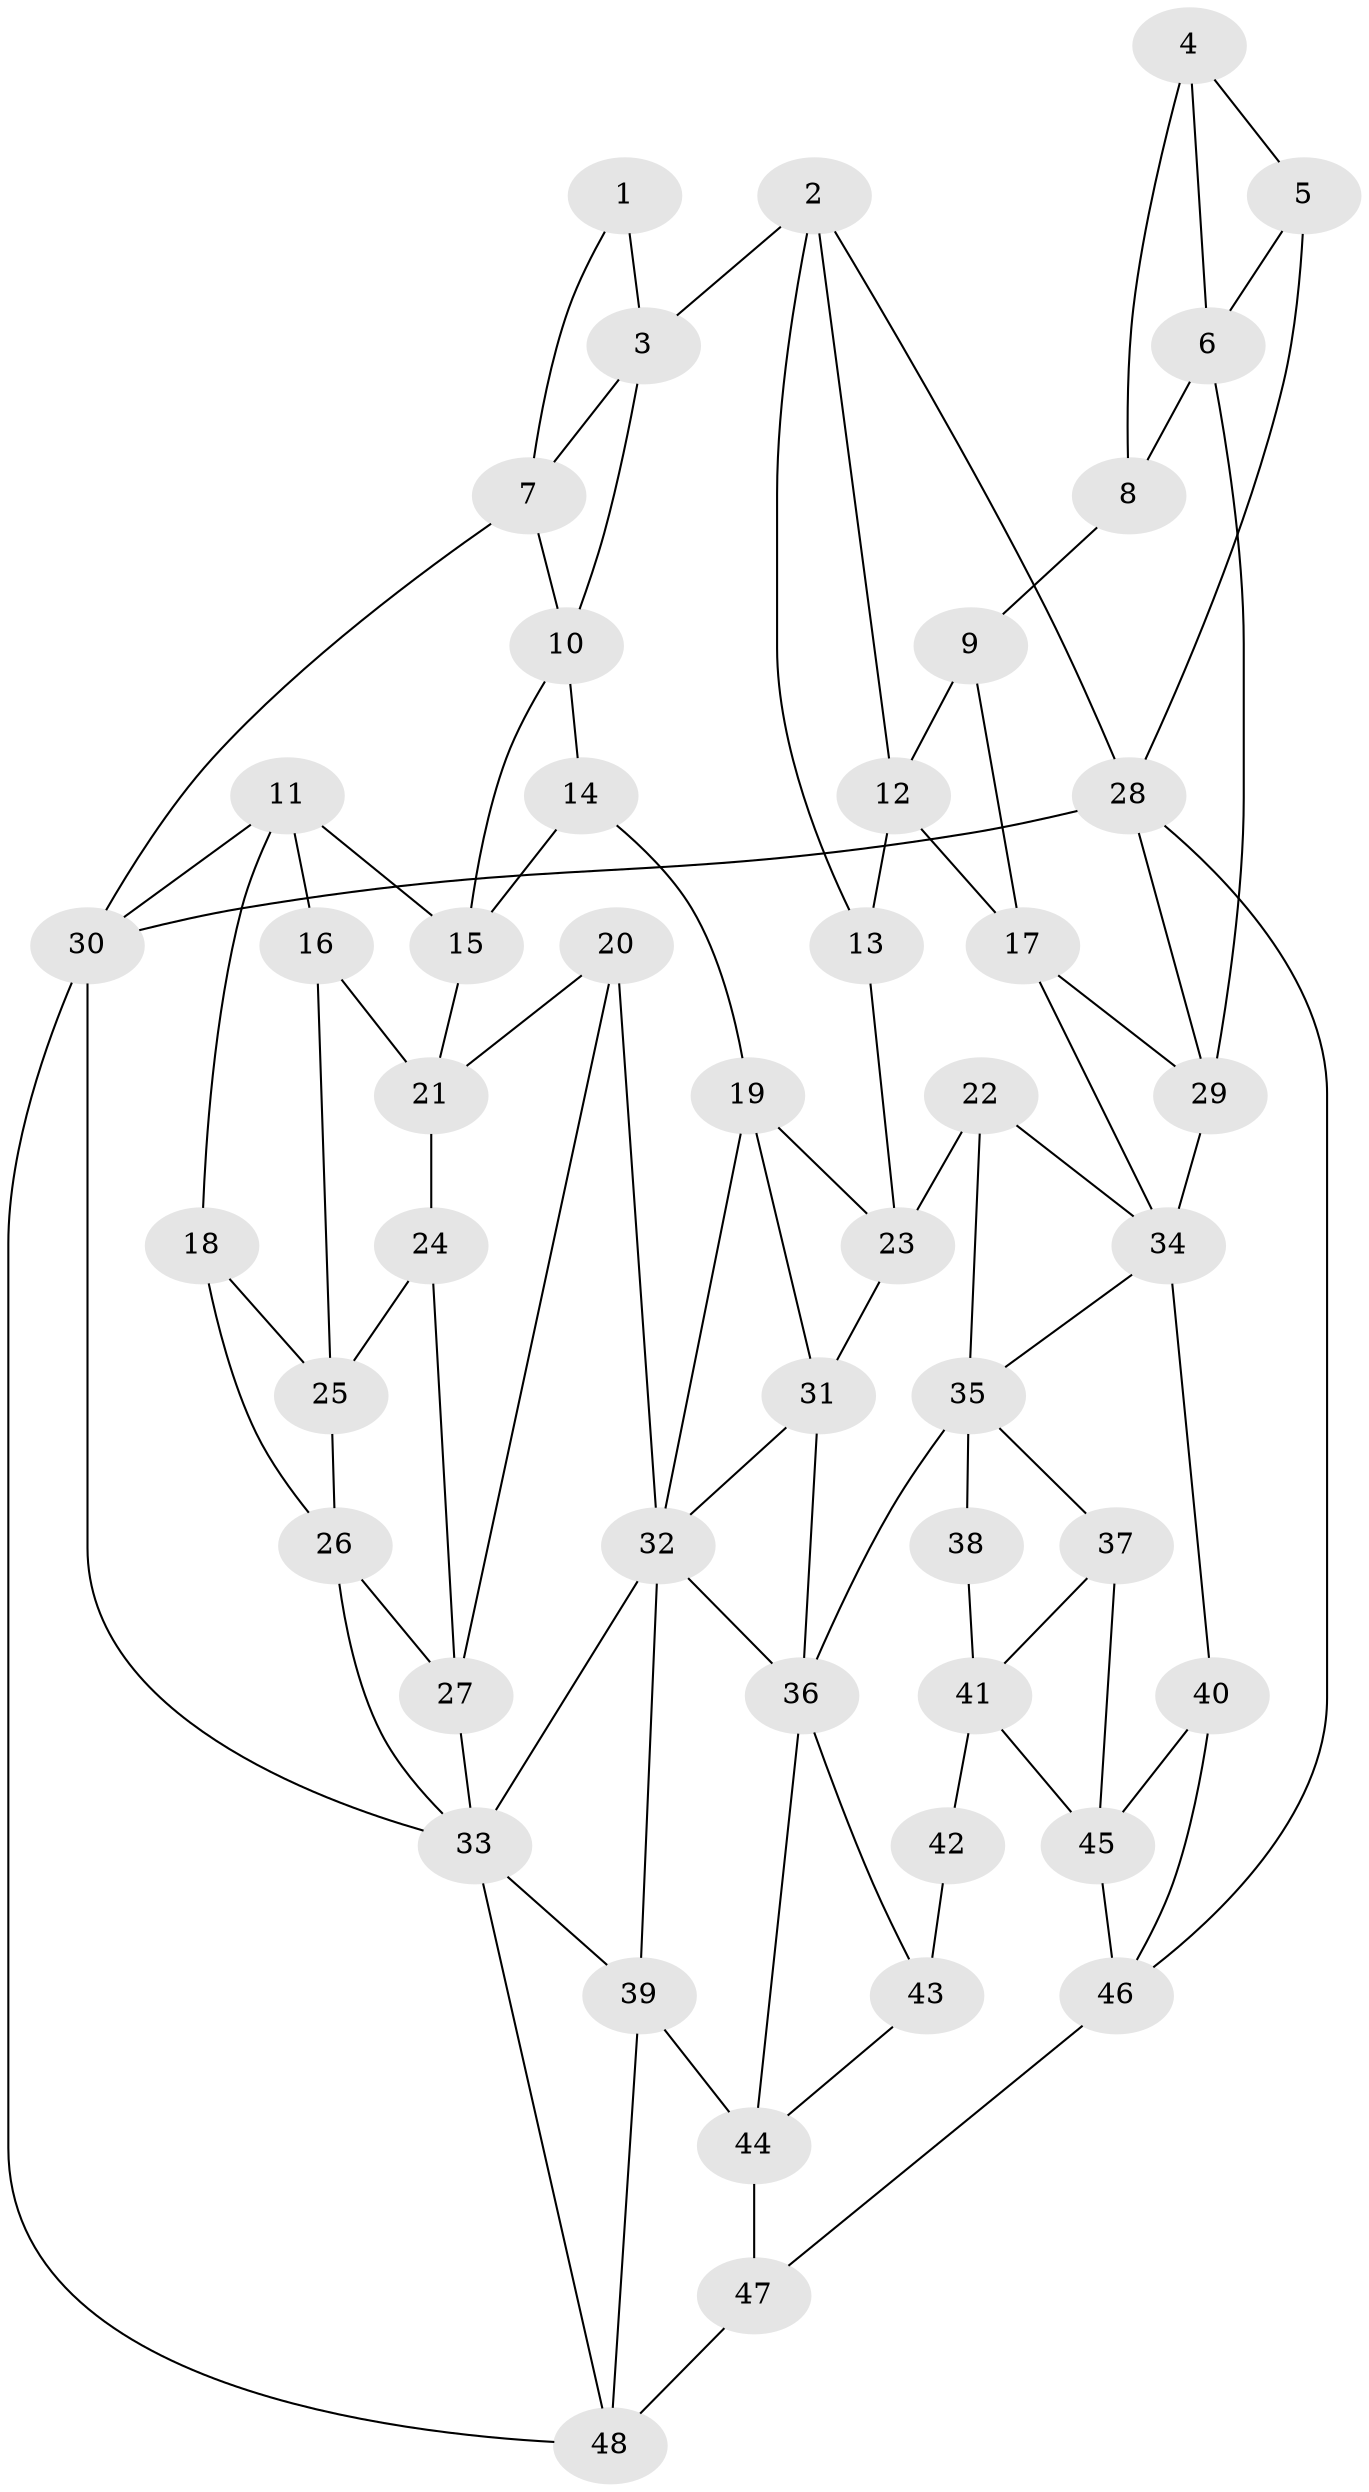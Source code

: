 // original degree distribution, {4: 0.2708333333333333, 6: 0.2708333333333333, 3: 0.03125, 5: 0.4270833333333333}
// Generated by graph-tools (version 1.1) at 2025/27/03/09/25 03:27:09]
// undirected, 48 vertices, 90 edges
graph export_dot {
graph [start="1"]
  node [color=gray90,style=filled];
  1;
  2;
  3;
  4;
  5;
  6;
  7;
  8;
  9;
  10;
  11;
  12;
  13;
  14;
  15;
  16;
  17;
  18;
  19;
  20;
  21;
  22;
  23;
  24;
  25;
  26;
  27;
  28;
  29;
  30;
  31;
  32;
  33;
  34;
  35;
  36;
  37;
  38;
  39;
  40;
  41;
  42;
  43;
  44;
  45;
  46;
  47;
  48;
  1 -- 3 [weight=1.0];
  1 -- 7 [weight=1.0];
  2 -- 3 [weight=1.0];
  2 -- 12 [weight=1.0];
  2 -- 13 [weight=1.0];
  2 -- 28 [weight=1.0];
  3 -- 7 [weight=1.0];
  3 -- 10 [weight=1.0];
  4 -- 5 [weight=1.0];
  4 -- 6 [weight=1.0];
  4 -- 8 [weight=1.0];
  5 -- 6 [weight=1.0];
  5 -- 28 [weight=1.0];
  6 -- 8 [weight=1.0];
  6 -- 29 [weight=1.0];
  7 -- 10 [weight=1.0];
  7 -- 30 [weight=1.0];
  8 -- 9 [weight=2.0];
  9 -- 12 [weight=1.0];
  9 -- 17 [weight=1.0];
  10 -- 14 [weight=1.0];
  10 -- 15 [weight=1.0];
  11 -- 15 [weight=1.0];
  11 -- 16 [weight=1.0];
  11 -- 18 [weight=1.0];
  11 -- 30 [weight=1.0];
  12 -- 13 [weight=1.0];
  12 -- 17 [weight=1.0];
  13 -- 23 [weight=1.0];
  14 -- 15 [weight=1.0];
  14 -- 19 [weight=1.0];
  15 -- 21 [weight=1.0];
  16 -- 21 [weight=1.0];
  16 -- 25 [weight=1.0];
  17 -- 29 [weight=1.0];
  17 -- 34 [weight=1.0];
  18 -- 25 [weight=1.0];
  18 -- 26 [weight=1.0];
  19 -- 23 [weight=1.0];
  19 -- 31 [weight=1.0];
  19 -- 32 [weight=1.0];
  20 -- 21 [weight=1.0];
  20 -- 27 [weight=1.0];
  20 -- 32 [weight=1.0];
  21 -- 24 [weight=1.0];
  22 -- 23 [weight=1.0];
  22 -- 34 [weight=1.0];
  22 -- 35 [weight=1.0];
  23 -- 31 [weight=1.0];
  24 -- 25 [weight=1.0];
  24 -- 27 [weight=1.0];
  25 -- 26 [weight=1.0];
  26 -- 27 [weight=1.0];
  26 -- 33 [weight=1.0];
  27 -- 33 [weight=1.0];
  28 -- 29 [weight=1.0];
  28 -- 30 [weight=2.0];
  28 -- 46 [weight=1.0];
  29 -- 34 [weight=1.0];
  30 -- 33 [weight=1.0];
  30 -- 48 [weight=1.0];
  31 -- 32 [weight=1.0];
  31 -- 36 [weight=1.0];
  32 -- 33 [weight=1.0];
  32 -- 36 [weight=1.0];
  32 -- 39 [weight=1.0];
  33 -- 39 [weight=1.0];
  33 -- 48 [weight=1.0];
  34 -- 35 [weight=1.0];
  34 -- 40 [weight=2.0];
  35 -- 36 [weight=2.0];
  35 -- 37 [weight=1.0];
  35 -- 38 [weight=1.0];
  36 -- 43 [weight=1.0];
  36 -- 44 [weight=1.0];
  37 -- 41 [weight=1.0];
  37 -- 45 [weight=1.0];
  38 -- 41 [weight=1.0];
  39 -- 44 [weight=1.0];
  39 -- 48 [weight=1.0];
  40 -- 45 [weight=1.0];
  40 -- 46 [weight=1.0];
  41 -- 42 [weight=1.0];
  41 -- 45 [weight=1.0];
  42 -- 43 [weight=2.0];
  43 -- 44 [weight=1.0];
  44 -- 47 [weight=1.0];
  45 -- 46 [weight=1.0];
  46 -- 47 [weight=1.0];
  47 -- 48 [weight=1.0];
}
